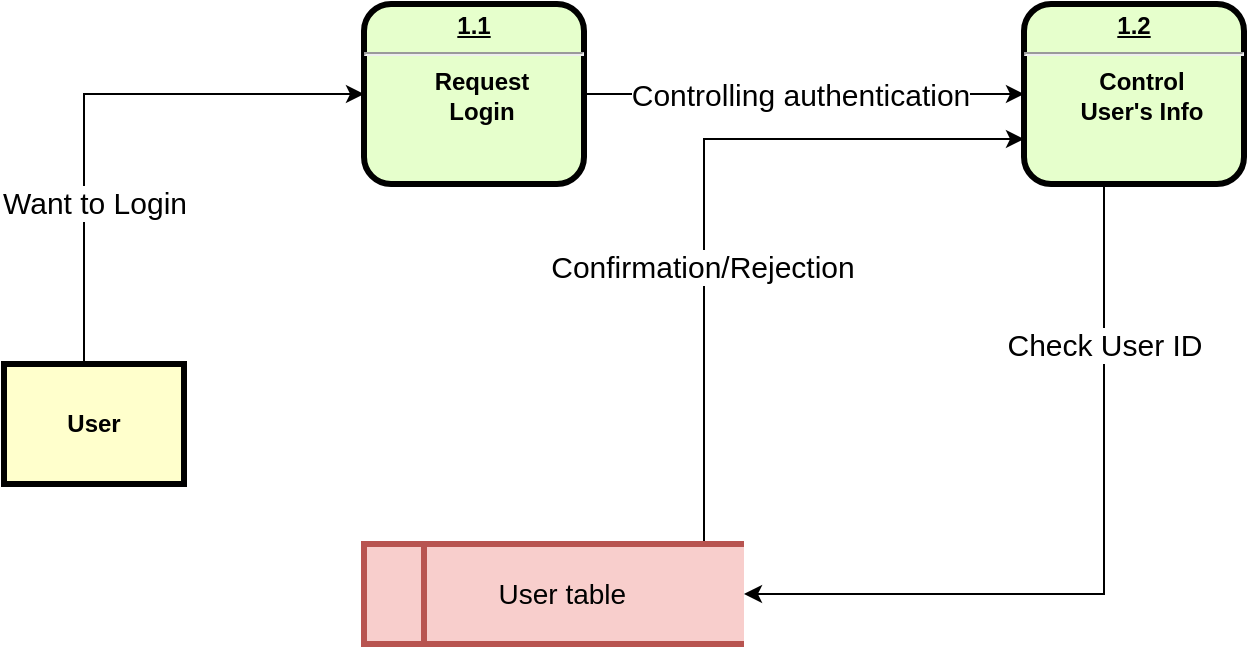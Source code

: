 <mxfile version="20.8.1" type="github"><diagram id="bLK59btwR-O06IbDMgbf" name="Sayfa -1"><mxGraphModel dx="1633" dy="797" grid="1" gridSize="10" guides="1" tooltips="1" connect="1" arrows="1" fold="1" page="1" pageScale="1" pageWidth="827" pageHeight="1169" math="0" shadow="0"><root><mxCell id="0"/><mxCell id="1" parent="0"/><mxCell id="ZNbU_VyydWcfS4eBS9At-8" style="edgeStyle=orthogonalEdgeStyle;rounded=0;orthogonalLoop=1;jettySize=auto;html=1;entryX=0;entryY=0.5;entryDx=0;entryDy=0;" parent="1" source="ZNbU_VyydWcfS4eBS9At-1" target="ZNbU_VyydWcfS4eBS9At-3" edge="1"><mxGeometry relative="1" as="geometry"><mxPoint x="400" y="90" as="targetPoint"/><Array as="points"><mxPoint x="140" y="125"/></Array></mxGeometry></mxCell><mxCell id="ZNbU_VyydWcfS4eBS9At-21" value="Want to Login" style="edgeLabel;html=1;align=center;verticalAlign=middle;resizable=0;points=[];fontSize=15;" parent="ZNbU_VyydWcfS4eBS9At-8" vertex="1" connectable="0"><mxGeometry x="-0.394" y="2" relative="1" as="geometry"><mxPoint x="7" y="2" as="offset"/></mxGeometry></mxCell><mxCell id="ZNbU_VyydWcfS4eBS9At-1" value="User" style="whiteSpace=wrap;align=center;verticalAlign=middle;fontStyle=1;strokeWidth=3;fillColor=#FFFFCC" parent="1" vertex="1"><mxGeometry x="100" y="260" width="90" height="60" as="geometry"/></mxCell><mxCell id="ZNbU_VyydWcfS4eBS9At-22" style="edgeStyle=orthogonalEdgeStyle;rounded=0;orthogonalLoop=1;jettySize=auto;html=1;entryX=0;entryY=0.5;entryDx=0;entryDy=0;fontSize=17;" parent="1" target="ZNbU_VyydWcfS4eBS9At-4" edge="1"><mxGeometry relative="1" as="geometry"><mxPoint x="388.02" y="127.02" as="sourcePoint"/><mxPoint x="490" y="122.98" as="targetPoint"/><Array as="points"><mxPoint x="388" y="125"/></Array></mxGeometry></mxCell><mxCell id="ZNbU_VyydWcfS4eBS9At-23" value="Controlling authentication" style="edgeLabel;html=1;align=center;verticalAlign=middle;resizable=0;points=[];fontSize=15;" parent="ZNbU_VyydWcfS4eBS9At-22" vertex="1" connectable="0"><mxGeometry x="-0.267" y="-2" relative="1" as="geometry"><mxPoint x="30" y="-2" as="offset"/></mxGeometry></mxCell><mxCell id="ZNbU_VyydWcfS4eBS9At-3" value="&lt;p style=&quot;margin: 0px; margin-top: 4px; text-align: center; text-decoration: underline;&quot;&gt;&lt;strong&gt;1.1&lt;br&gt;&lt;/strong&gt;&lt;/p&gt;&lt;hr&gt;&lt;p style=&quot;margin: 0px; margin-left: 8px;&quot;&gt;&lt;span style=&quot;background-color: initial;&quot;&gt;Request&lt;/span&gt;&lt;br&gt;&lt;/p&gt;&lt;p style=&quot;margin: 0px; margin-left: 8px;&quot;&gt;&lt;span style=&quot;background-color: initial;&quot;&gt;Login&lt;/span&gt;&lt;/p&gt;" style="verticalAlign=middle;align=center;overflow=fill;fontSize=12;fontFamily=Helvetica;html=1;rounded=1;fontStyle=1;strokeWidth=3;fillColor=#E6FFCC" parent="1" vertex="1"><mxGeometry x="280" y="80" width="110" height="90" as="geometry"/></mxCell><mxCell id="ZNbU_VyydWcfS4eBS9At-24" style="edgeStyle=orthogonalEdgeStyle;rounded=0;orthogonalLoop=1;jettySize=auto;html=1;fontSize=17;entryX=1;entryY=0.5;entryDx=0;entryDy=0;" parent="1" source="ZNbU_VyydWcfS4eBS9At-4" target="ZNbU_VyydWcfS4eBS9At-6" edge="1"><mxGeometry x="-0.463" y="-10" relative="1" as="geometry"><mxPoint x="610" y="400" as="targetPoint"/><Array as="points"><mxPoint x="650" y="375"/></Array><mxPoint as="offset"/></mxGeometry></mxCell><mxCell id="ZNbU_VyydWcfS4eBS9At-25" value="Check User ID" style="edgeLabel;html=1;align=center;verticalAlign=middle;resizable=0;points=[];fontSize=15;" parent="ZNbU_VyydWcfS4eBS9At-24" vertex="1" connectable="0"><mxGeometry x="-0.618" y="3" relative="1" as="geometry"><mxPoint x="-3" y="6" as="offset"/></mxGeometry></mxCell><mxCell id="ZNbU_VyydWcfS4eBS9At-4" value="&lt;p style=&quot;margin: 0px; margin-top: 4px; text-align: center; text-decoration: underline;&quot;&gt;&lt;strong&gt;1.2&lt;/strong&gt;&lt;/p&gt;&lt;hr&gt;&lt;p style=&quot;margin: 0px; margin-left: 8px;&quot;&gt;Control&lt;/p&gt;&lt;p style=&quot;margin: 0px; margin-left: 8px;&quot;&gt;User's Info&lt;/p&gt;" style="verticalAlign=middle;align=center;overflow=fill;fontSize=12;fontFamily=Helvetica;html=1;rounded=1;fontStyle=1;strokeWidth=3;fillColor=#E6FFCC" parent="1" vertex="1"><mxGeometry x="610" y="80" width="110" height="90" as="geometry"/></mxCell><mxCell id="ZNbU_VyydWcfS4eBS9At-31" style="edgeStyle=orthogonalEdgeStyle;rounded=0;orthogonalLoop=1;jettySize=auto;html=1;entryX=0;entryY=0.75;entryDx=0;entryDy=0;fontSize=15;" parent="1" source="ZNbU_VyydWcfS4eBS9At-6" target="ZNbU_VyydWcfS4eBS9At-4" edge="1"><mxGeometry relative="1" as="geometry"><Array as="points"><mxPoint x="450" y="148"/></Array></mxGeometry></mxCell><mxCell id="ZNbU_VyydWcfS4eBS9At-32" value="Confirmation/Rejection" style="edgeLabel;html=1;align=center;verticalAlign=middle;resizable=0;points=[];fontSize=15;" parent="ZNbU_VyydWcfS4eBS9At-31" vertex="1" connectable="0"><mxGeometry x="-0.233" y="1" relative="1" as="geometry"><mxPoint as="offset"/></mxGeometry></mxCell><mxCell id="ZNbU_VyydWcfS4eBS9At-6" value="&lt;font style=&quot;font-size: 14px;&quot;&gt;&lt;span style=&quot;white-space: pre;&quot;&gt;&#9;&lt;span style=&quot;white-space: pre;&quot;&gt;&#9;&lt;/span&gt;U&lt;/span&gt;ser table&lt;/font&gt;" style="html=1;dashed=0;whitespace=wrap;shape=mxgraph.dfd.dataStoreID;align=left;spacingLeft=3;points=[[0,0],[0.5,0],[1,0],[0,0.5],[1,0.5],[0,1],[0.5,1],[1,1]];fontFamily=Helvetica;fontSize=11;shadow=0;strokeWidth=3;fillColor=#f8cecc;strokeColor=#b85450;" parent="1" vertex="1"><mxGeometry x="280" y="350" width="190" height="50" as="geometry"/></mxCell></root></mxGraphModel></diagram></mxfile>